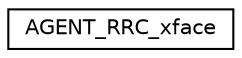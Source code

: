 digraph "Graphical Class Hierarchy"
{
 // LATEX_PDF_SIZE
  edge [fontname="Helvetica",fontsize="10",labelfontname="Helvetica",labelfontsize="10"];
  node [fontname="Helvetica",fontsize="10",shape=record];
  rankdir="LR";
  Node0 [label="AGENT_RRC_xface",height=0.2,width=0.4,color="black", fillcolor="white", style="filled",URL="$structAGENT__RRC__xface.html",tooltip=" "];
}
